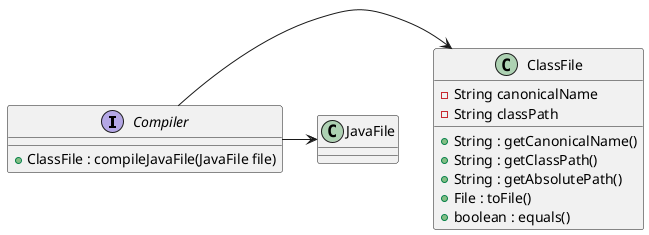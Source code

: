 @startuml

interface Compiler {
    + ClassFile : compileJavaFile(JavaFile file)
}

class ClassFile {
    - String canonicalName
    - String classPath
    + String : getCanonicalName()
    + String : getClassPath()
    + String : getAbsolutePath()
    + File : toFile()
    + boolean : equals()
}

class JavaFile {

}

Compiler -> ClassFile
Compiler -> JavaFile
@enduml
